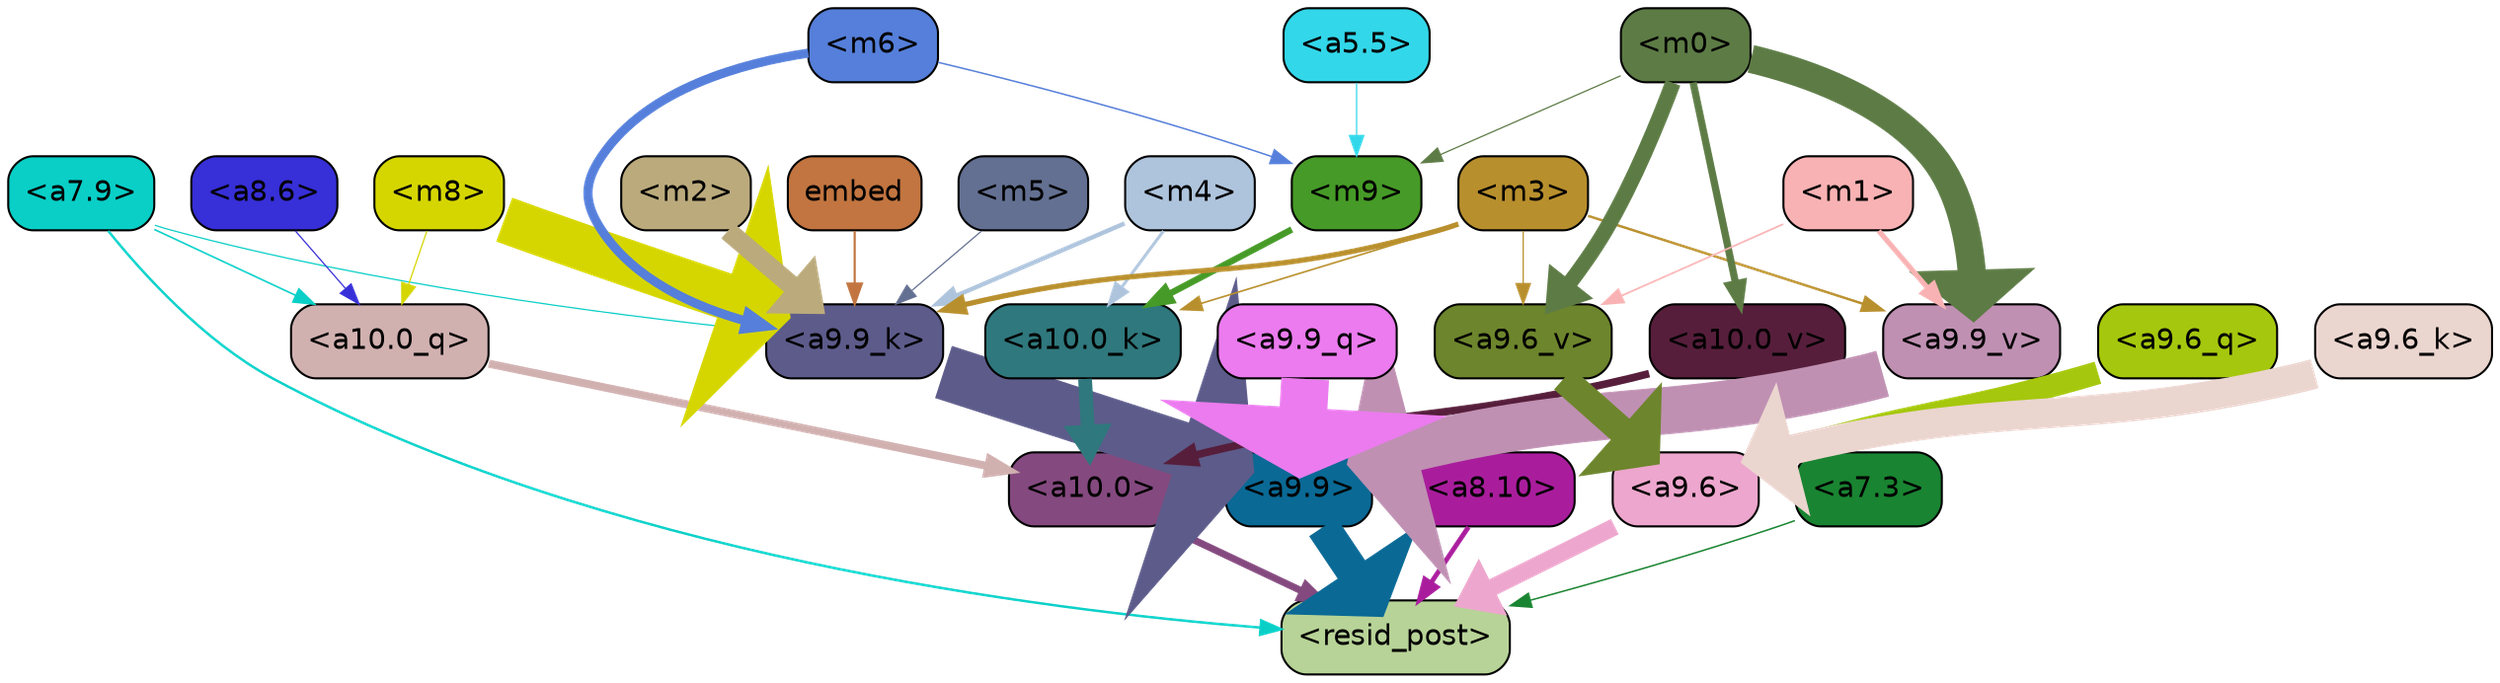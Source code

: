 strict digraph "" {
	graph [bgcolor=transparent,
		layout=dot,
		overlap=false,
		splines=true
	];
	"<a10.0>"	[color=black,
		fillcolor="#84497f",
		fontname=Helvetica,
		shape=box,
		style="filled, rounded"];
	"<resid_post>"	[color=black,
		fillcolor="#b7d397",
		fontname=Helvetica,
		shape=box,
		style="filled, rounded"];
	"<a10.0>" -> "<resid_post>"	[color="#84497f",
		penwidth=3.4253244400024414];
	"<a9.9>"	[color=black,
		fillcolor="#0a6995",
		fontname=Helvetica,
		shape=box,
		style="filled, rounded"];
	"<a9.9>" -> "<resid_post>"	[color="#0a6995",
		penwidth=16.05378818511963];
	"<a9.6>"	[color=black,
		fillcolor="#eda6cd",
		fontname=Helvetica,
		shape=box,
		style="filled, rounded"];
	"<a9.6>" -> "<resid_post>"	[color="#eda6cd",
		penwidth=8.33797836303711];
	"<a8.10>"	[color=black,
		fillcolor="#a91d9c",
		fontname=Helvetica,
		shape=box,
		style="filled, rounded"];
	"<a8.10>" -> "<resid_post>"	[color="#a91d9c",
		penwidth=2.3390636444091797];
	"<a7.9>"	[color=black,
		fillcolor="#09cfc7",
		fontname=Helvetica,
		shape=box,
		style="filled, rounded"];
	"<a7.9>" -> "<resid_post>"	[color="#09cfc7",
		penwidth=1.1926651000976562];
	"<a10.0_q>"	[color=black,
		fillcolor="#d1b0b0",
		fontname=Helvetica,
		shape=box,
		style="filled, rounded"];
	"<a7.9>" -> "<a10.0_q>"	[color="#09cfc7",
		penwidth=0.7811813354492188];
	"<a9.9_k>"	[color=black,
		fillcolor="#5c5b8a",
		fontname=Helvetica,
		shape=box,
		style="filled, rounded"];
	"<a7.9>" -> "<a9.9_k>"	[color="#09cfc7",
		penwidth=0.6];
	"<a7.3>"	[color=black,
		fillcolor="#198431",
		fontname=Helvetica,
		shape=box,
		style="filled, rounded"];
	"<a7.3>" -> "<resid_post>"	[color="#198431",
		penwidth=0.7339706420898438];
	"<a10.0_q>" -> "<a10.0>"	[color="#d1b0b0",
		penwidth=3.861766815185547];
	"<a10.0_k>"	[color=black,
		fillcolor="#2f787d",
		fontname=Helvetica,
		shape=box,
		style="filled, rounded"];
	"<a10.0_k>" -> "<a10.0>"	[color="#2f787d",
		penwidth=6.691814422607422];
	"<a10.0_v>"	[color=black,
		fillcolor="#561e3b",
		fontname=Helvetica,
		shape=box,
		style="filled, rounded"];
	"<a10.0_v>" -> "<a10.0>"	[color="#561e3b",
		penwidth=3.703948974609375];
	"<m8>"	[color=black,
		fillcolor="#d5d600",
		fontname=Helvetica,
		shape=box,
		style="filled, rounded"];
	"<m8>" -> "<a10.0_q>"	[color="#d5d600",
		penwidth=0.6];
	"<m8>" -> "<a9.9_k>"	[color="#d5d600",
		penwidth=22.67278480529785];
	"<a8.6>"	[color=black,
		fillcolor="#372fd7",
		fontname=Helvetica,
		shape=box,
		style="filled, rounded"];
	"<a8.6>" -> "<a10.0_q>"	[color="#372fd7",
		penwidth=0.6];
	"<m9>"	[color=black,
		fillcolor="#469a27",
		fontname=Helvetica,
		shape=box,
		style="filled, rounded"];
	"<m9>" -> "<a10.0_k>"	[color="#469a27",
		penwidth=3.1536026000976562];
	"<m4>"	[color=black,
		fillcolor="#aec4dc",
		fontname=Helvetica,
		shape=box,
		style="filled, rounded"];
	"<m4>" -> "<a10.0_k>"	[color="#aec4dc",
		penwidth=1.4532089233398438];
	"<m4>" -> "<a9.9_k>"	[color="#aec4dc",
		penwidth=2.1296005249023438];
	"<m3>"	[color=black,
		fillcolor="#b88f2d",
		fontname=Helvetica,
		shape=box,
		style="filled, rounded"];
	"<m3>" -> "<a10.0_k>"	[color="#b88f2d",
		penwidth=0.8012542724609375];
	"<m3>" -> "<a9.9_k>"	[color="#b88f2d",
		penwidth=2.538074493408203];
	"<a9.9_v>"	[color=black,
		fillcolor="#bf90b2",
		fontname=Helvetica,
		shape=box,
		style="filled, rounded"];
	"<m3>" -> "<a9.9_v>"	[color="#b88f2d",
		penwidth=1.1908531188964844];
	"<a9.6_v>"	[color=black,
		fillcolor="#6d852c",
		fontname=Helvetica,
		shape=box,
		style="filled, rounded"];
	"<m3>" -> "<a9.6_v>"	[color="#b88f2d",
		penwidth=0.6];
	"<m0>"	[color=black,
		fillcolor="#5d7b45",
		fontname=Helvetica,
		shape=box,
		style="filled, rounded"];
	"<m0>" -> "<a10.0_v>"	[color="#5d7b45",
		penwidth=3.520832061767578];
	"<m0>" -> "<m9>"	[color="#5d7b45",
		penwidth=0.6];
	"<m0>" -> "<a9.9_v>"	[color="#5d7b45",
		penwidth=13.6649169921875];
	"<m0>" -> "<a9.6_v>"	[color="#5d7b45",
		penwidth=7.575786590576172];
	"<m6>"	[color=black,
		fillcolor="#557fda",
		fontname=Helvetica,
		shape=box,
		style="filled, rounded"];
	"<m6>" -> "<m9>"	[color="#557fda",
		penwidth=0.7276992797851562];
	"<m6>" -> "<a9.9_k>"	[color="#557fda",
		penwidth=4.405937194824219];
	"<a5.5>"	[color=black,
		fillcolor="#32d7e9",
		fontname=Helvetica,
		shape=box,
		style="filled, rounded"];
	"<a5.5>" -> "<m9>"	[color="#32d7e9",
		penwidth=0.6];
	"<a9.9_q>"	[color=black,
		fillcolor="#eb7bee",
		fontname=Helvetica,
		shape=box,
		style="filled, rounded"];
	"<a9.9_q>" -> "<a9.9>"	[color="#eb7bee",
		penwidth=23.20368194580078];
	"<a9.6_q>"	[color=black,
		fillcolor="#a5c70d",
		fontname=Helvetica,
		shape=box,
		style="filled, rounded"];
	"<a9.6_q>" -> "<a9.6>"	[color="#a5c70d",
		penwidth=11.181507110595703];
	"<a9.9_k>" -> "<a9.9>"	[color="#5c5b8a",
		penwidth=26.641464233398438];
	"<a9.6_k>"	[color=black,
		fillcolor="#ebd5cf",
		fontname=Helvetica,
		shape=box,
		style="filled, rounded"];
	"<a9.6_k>" -> "<a9.6>"	[color="#ebd5cf",
		penwidth=14.532459259033203];
	"<a9.9_v>" -> "<a9.9>"	[color="#bf90b2",
		penwidth=23.02225112915039];
	"<a9.6_v>" -> "<a9.6>"	[color="#6d852c",
		penwidth=13.634431838989258];
	"<m5>"	[color=black,
		fillcolor="#637092",
		fontname=Helvetica,
		shape=box,
		style="filled, rounded"];
	"<m5>" -> "<a9.9_k>"	[color="#637092",
		penwidth=0.6];
	"<m2>"	[color=black,
		fillcolor="#bbaa7c",
		fontname=Helvetica,
		shape=box,
		style="filled, rounded"];
	"<m2>" -> "<a9.9_k>"	[color="#bbaa7c",
		penwidth=9.546476364135742];
	embed	[color=black,
		fillcolor="#c27540",
		fontname=Helvetica,
		shape=box,
		style="filled, rounded"];
	embed -> "<a9.9_k>"	[color="#c27540",
		penwidth=1.044057846069336];
	"<m1>"	[color=black,
		fillcolor="#f9b2b3",
		fontname=Helvetica,
		shape=box,
		style="filled, rounded"];
	"<m1>" -> "<a9.9_v>"	[color="#f9b2b3",
		penwidth=2.484710693359375];
	"<m1>" -> "<a9.6_v>"	[color="#f9b2b3",
		penwidth=0.8296928405761719];
}
